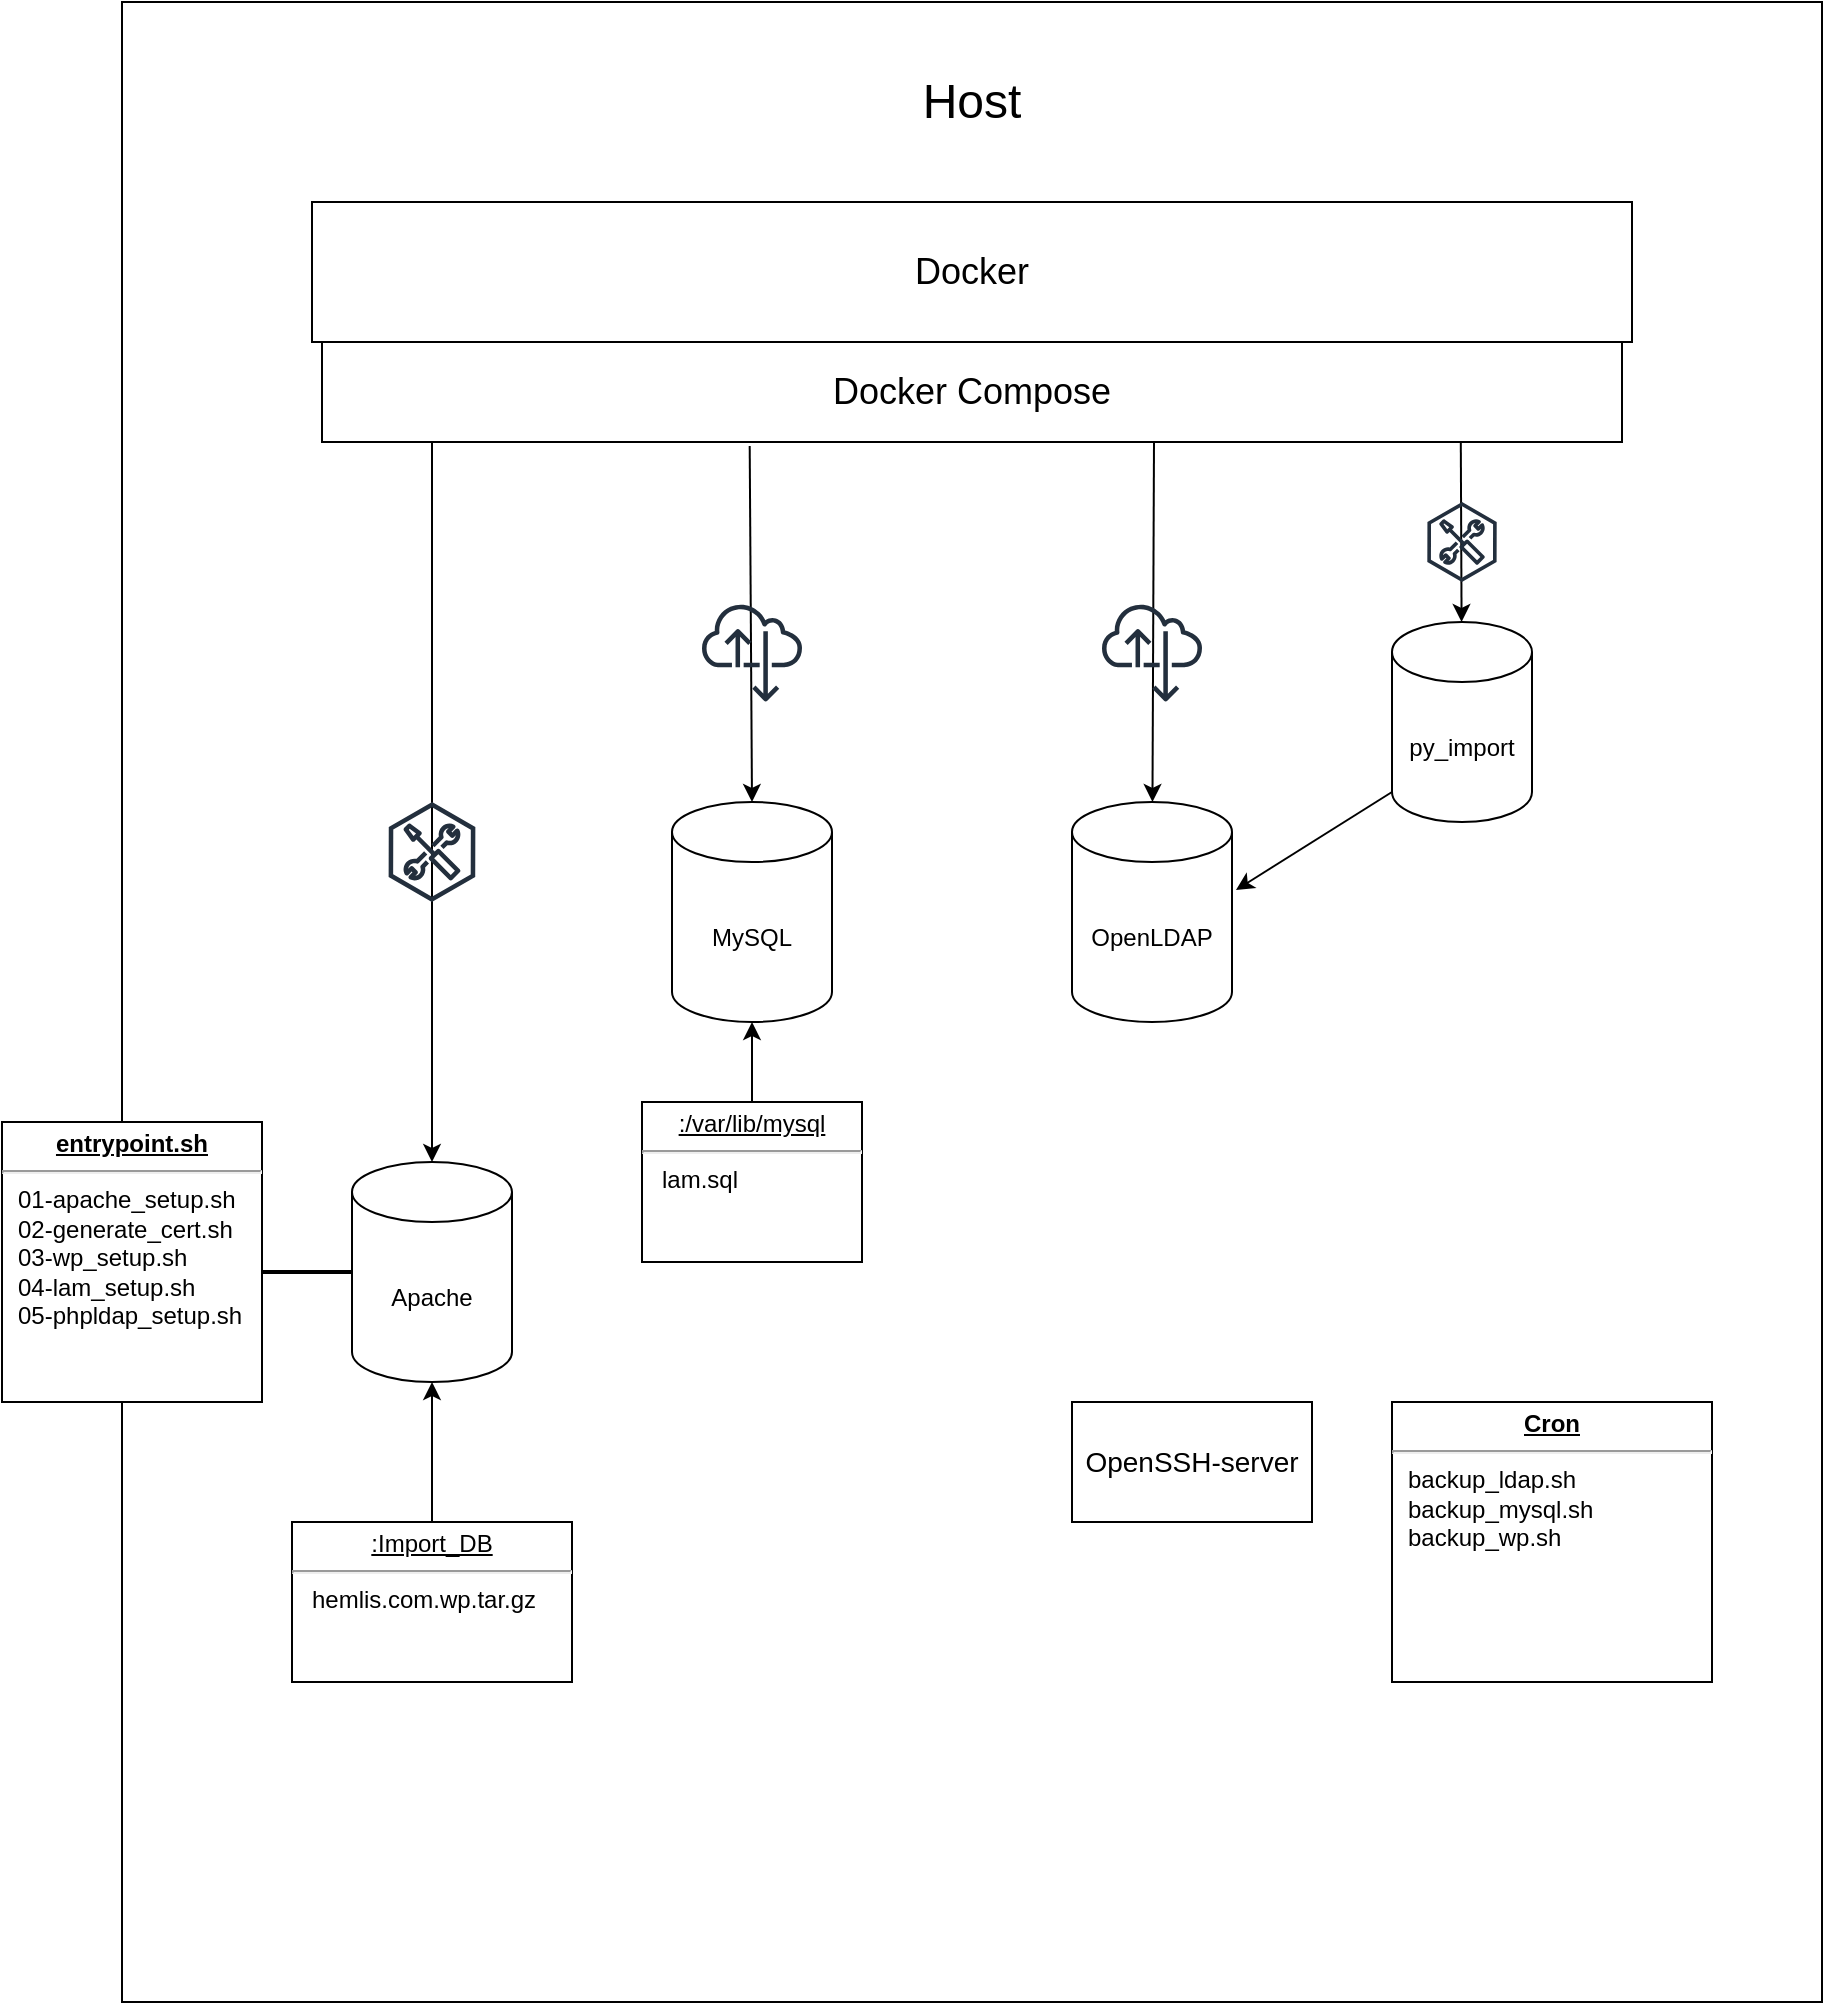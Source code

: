 <mxfile>
    <diagram name="Page-1" id="kltshTWYPU8yn0RGFFcA">
        <mxGraphModel dx="1592" dy="647" grid="1" gridSize="10" guides="1" tooltips="1" connect="1" arrows="1" fold="1" page="1" pageScale="1" pageWidth="850" pageHeight="1100" math="0" shadow="0">
            <root>
                <mxCell id="0"/>
                <mxCell id="1" parent="0"/>
                <mxCell id="qMMTENgqve7BETuRsPp--1" value="" style="rounded=0;whiteSpace=wrap;html=1;" parent="1" vertex="1">
                    <mxGeometry width="850" height="1000" as="geometry"/>
                </mxCell>
                <mxCell id="D2HxOhX7Hvjd5KDJfN-q-5" value="&lt;div&gt;&lt;font style=&quot;font-size: 18px;&quot;&gt;Docker&lt;/font&gt;&lt;/div&gt;" style="rounded=0;whiteSpace=wrap;html=1;" parent="1" vertex="1">
                    <mxGeometry x="95" y="100" width="660" height="70" as="geometry"/>
                </mxCell>
                <mxCell id="D2HxOhX7Hvjd5KDJfN-q-10" value="py_import" style="shape=cylinder3;whiteSpace=wrap;html=1;boundedLbl=1;backgroundOutline=1;size=15;" parent="1" vertex="1">
                    <mxGeometry x="635" y="310" width="70" height="100" as="geometry"/>
                </mxCell>
                <mxCell id="D2HxOhX7Hvjd5KDJfN-q-11" value="OpenLDAP" style="shape=cylinder3;whiteSpace=wrap;html=1;boundedLbl=1;backgroundOutline=1;size=15;" parent="1" vertex="1">
                    <mxGeometry x="475" y="400" width="80" height="110" as="geometry"/>
                </mxCell>
                <mxCell id="D2HxOhX7Hvjd5KDJfN-q-13" value="MySQL" style="shape=cylinder3;whiteSpace=wrap;html=1;boundedLbl=1;backgroundOutline=1;size=15;" parent="1" vertex="1">
                    <mxGeometry x="275" y="400" width="80" height="110" as="geometry"/>
                </mxCell>
                <mxCell id="D2HxOhX7Hvjd5KDJfN-q-16" value="" style="endArrow=classic;html=1;rounded=0;movable=1;resizable=1;rotatable=1;deletable=1;editable=1;locked=0;connectable=1;exitX=0.64;exitY=1;exitDx=0;exitDy=0;exitPerimeter=0;" parent="1" source="qMMTENgqve7BETuRsPp--2" target="D2HxOhX7Hvjd5KDJfN-q-11" edge="1">
                    <mxGeometry width="50" height="50" relative="1" as="geometry">
                        <mxPoint x="515" y="240" as="sourcePoint"/>
                        <mxPoint x="445" y="480" as="targetPoint"/>
                    </mxGeometry>
                </mxCell>
                <mxCell id="D2HxOhX7Hvjd5KDJfN-q-17" value="" style="endArrow=classic;html=1;rounded=0;entryX=0.5;entryY=0;entryDx=0;entryDy=0;entryPerimeter=0;movable=1;resizable=1;rotatable=1;deletable=1;editable=1;locked=0;connectable=1;exitX=0.329;exitY=1.04;exitDx=0;exitDy=0;exitPerimeter=0;" parent="1" source="qMMTENgqve7BETuRsPp--2" target="D2HxOhX7Hvjd5KDJfN-q-13" edge="1">
                    <mxGeometry width="50" height="50" relative="1" as="geometry">
                        <mxPoint x="315" y="240" as="sourcePoint"/>
                        <mxPoint x="445" y="480" as="targetPoint"/>
                    </mxGeometry>
                </mxCell>
                <mxCell id="D2HxOhX7Hvjd5KDJfN-q-18" value="" style="endArrow=classic;html=1;rounded=0;exitX=0.87;exitY=1.043;exitDx=0;exitDy=0;exitPerimeter=0;movable=1;resizable=1;rotatable=1;deletable=1;editable=1;locked=0;connectable=1;" parent="1" source="D2HxOhX7Hvjd5KDJfN-q-5" target="D2HxOhX7Hvjd5KDJfN-q-10" edge="1">
                    <mxGeometry width="50" height="50" relative="1" as="geometry">
                        <mxPoint x="395" y="530" as="sourcePoint"/>
                        <mxPoint x="445" y="480" as="targetPoint"/>
                    </mxGeometry>
                </mxCell>
                <mxCell id="D2HxOhX7Hvjd5KDJfN-q-19" value="" style="endArrow=classic;html=1;rounded=0;entryX=0.5;entryY=0;entryDx=0;entryDy=0;entryPerimeter=0;movable=1;resizable=1;rotatable=1;deletable=1;editable=1;locked=0;connectable=1;" parent="1" target="D2HxOhX7Hvjd5KDJfN-q-12" edge="1">
                    <mxGeometry width="50" height="50" relative="1" as="geometry">
                        <mxPoint x="155" y="220" as="sourcePoint"/>
                        <mxPoint x="445" y="480" as="targetPoint"/>
                    </mxGeometry>
                </mxCell>
                <mxCell id="D2HxOhX7Hvjd5KDJfN-q-20" value="" style="endArrow=classic;html=1;rounded=0;exitX=0;exitY=1;exitDx=0;exitDy=-15;exitPerimeter=0;entryX=1.025;entryY=0.4;entryDx=0;entryDy=0;entryPerimeter=0;" parent="1" source="D2HxOhX7Hvjd5KDJfN-q-10" target="D2HxOhX7Hvjd5KDJfN-q-11" edge="1">
                    <mxGeometry width="50" height="50" relative="1" as="geometry">
                        <mxPoint x="395" y="530" as="sourcePoint"/>
                        <mxPoint x="445" y="480" as="targetPoint"/>
                    </mxGeometry>
                </mxCell>
                <mxCell id="D2HxOhX7Hvjd5KDJfN-q-23" value="" style="sketch=0;outlineConnect=0;fontColor=#232F3E;gradientColor=none;fillColor=#232F3D;strokeColor=none;dashed=0;verticalLabelPosition=bottom;verticalAlign=top;align=center;html=1;fontSize=12;fontStyle=0;aspect=fixed;pointerEvents=1;shape=mxgraph.aws4.internet_alt22;" parent="1" vertex="1">
                    <mxGeometry x="290" y="300" width="50" height="50" as="geometry"/>
                </mxCell>
                <mxCell id="D2HxOhX7Hvjd5KDJfN-q-25" value="" style="sketch=0;outlineConnect=0;fontColor=#232F3E;gradientColor=none;fillColor=#232F3D;strokeColor=none;dashed=0;verticalLabelPosition=bottom;verticalAlign=top;align=center;html=1;fontSize=12;fontStyle=0;aspect=fixed;pointerEvents=1;shape=mxgraph.aws4.external_toolkit;" parent="1" vertex="1">
                    <mxGeometry x="133.2" y="400" width="43.59" height="50" as="geometry"/>
                </mxCell>
                <mxCell id="D2HxOhX7Hvjd5KDJfN-q-26" value="" style="sketch=0;outlineConnect=0;fontColor=#232F3E;gradientColor=none;fillColor=#232F3D;strokeColor=none;dashed=0;verticalLabelPosition=bottom;verticalAlign=top;align=center;html=1;fontSize=12;fontStyle=0;aspect=fixed;pointerEvents=1;shape=mxgraph.aws4.internet_alt22;" parent="1" vertex="1">
                    <mxGeometry x="490" y="300" width="50" height="50" as="geometry"/>
                </mxCell>
                <mxCell id="D2HxOhX7Hvjd5KDJfN-q-27" value="" style="sketch=0;outlineConnect=0;fontColor=#232F3E;gradientColor=none;fillColor=#232F3D;strokeColor=none;dashed=0;verticalLabelPosition=bottom;verticalAlign=top;align=center;html=1;fontSize=12;fontStyle=0;aspect=fixed;pointerEvents=1;shape=mxgraph.aws4.external_toolkit;" parent="1" vertex="1">
                    <mxGeometry x="652.57" y="250" width="34.87" height="40" as="geometry"/>
                </mxCell>
                <mxCell id="qMMTENgqve7BETuRsPp--2" value="&lt;font style=&quot;font-size: 18px;&quot;&gt;Docker Compose&lt;br&gt;&lt;/font&gt;" style="rounded=0;whiteSpace=wrap;html=1;" parent="1" vertex="1">
                    <mxGeometry x="100" y="170" width="650" height="50" as="geometry"/>
                </mxCell>
                <mxCell id="qMMTENgqve7BETuRsPp--5" value="&lt;p style=&quot;margin:0px;margin-top:4px;text-align:center;text-decoration:underline;&quot;&gt;&lt;b&gt;Cron&lt;/b&gt;&lt;br&gt;&lt;/p&gt;&lt;hr&gt;&lt;p style=&quot;margin:0px;margin-left:8px;&quot;&gt;backup_ldap.sh&lt;/p&gt;&lt;p style=&quot;margin:0px;margin-left:8px;&quot;&gt;backup_mysql.sh&lt;br&gt;&lt;/p&gt;&lt;p style=&quot;margin:0px;margin-left:8px;&quot;&gt;backup_wp.sh&lt;/p&gt;" style="verticalAlign=top;align=left;overflow=fill;fontSize=12;fontFamily=Helvetica;html=1;whiteSpace=wrap;" parent="1" vertex="1">
                    <mxGeometry x="635" y="700" width="160" height="140" as="geometry"/>
                </mxCell>
                <mxCell id="qMMTENgqve7BETuRsPp--7" value="&lt;div style=&quot;font-size: 13px;&quot;&gt;&lt;font style=&quot;font-size: 14px;&quot;&gt;OpenSSH-server&lt;/font&gt;&lt;/div&gt;" style="rounded=0;whiteSpace=wrap;html=1;" parent="1" vertex="1">
                    <mxGeometry x="475" y="700" width="120" height="60" as="geometry"/>
                </mxCell>
                <mxCell id="qMMTENgqve7BETuRsPp--8" value="&lt;font style=&quot;font-size: 24px;&quot;&gt;Host&lt;/font&gt;" style="rounded=0;whiteSpace=wrap;html=1;fillColor=default;strokeColor=none;" parent="1" vertex="1">
                    <mxGeometry x="365" y="20" width="120" height="60" as="geometry"/>
                </mxCell>
                <mxCell id="Et8f4uAZvkp_d4TLXR1U-1" value="&lt;p style=&quot;margin:0px;margin-top:4px;text-align:center;text-decoration:underline;&quot;&gt;&lt;b&gt;entrypoint.sh&lt;/b&gt;&lt;br&gt;&lt;/p&gt;&lt;hr&gt;&lt;p style=&quot;margin:0px;margin-left:8px;&quot;&gt;01-apache_setup.sh&lt;/p&gt;&lt;p style=&quot;margin:0px;margin-left:8px;&quot;&gt;02-generate_cert.sh&lt;/p&gt;&lt;p style=&quot;margin:0px;margin-left:8px;&quot;&gt;03-wp_setup.sh&lt;/p&gt;&lt;p style=&quot;margin:0px;margin-left:8px;&quot;&gt;04-lam_setup.sh&lt;/p&gt;&lt;p style=&quot;margin:0px;margin-left:8px;&quot;&gt;05-phpldap_setup.sh&lt;br&gt;&lt;/p&gt;" style="verticalAlign=top;align=left;overflow=fill;fontSize=12;fontFamily=Helvetica;html=1;whiteSpace=wrap;" parent="1" vertex="1">
                    <mxGeometry x="-60" y="560" width="130" height="140" as="geometry"/>
                </mxCell>
                <mxCell id="Et8f4uAZvkp_d4TLXR1U-4" value="&lt;p style=&quot;margin:0px;margin-top:4px;text-align:center;text-decoration:underline;&quot;&gt;&lt;span style=&quot;background-color: initial;&quot;&gt;:/var/lib/mysql&lt;/span&gt;&lt;br&gt;&lt;/p&gt;&lt;hr&gt;&lt;div&gt;&amp;nbsp;&amp;nbsp; lam.sql&lt;/div&gt;" style="verticalAlign=top;align=left;overflow=fill;fontSize=12;fontFamily=Helvetica;html=1;whiteSpace=wrap;" parent="1" vertex="1">
                    <mxGeometry x="260" y="550" width="110" height="80" as="geometry"/>
                </mxCell>
                <mxCell id="Et8f4uAZvkp_d4TLXR1U-5" value="" style="line;strokeWidth=2;html=1;" parent="1" vertex="1">
                    <mxGeometry x="70" y="630" width="50" height="10" as="geometry"/>
                </mxCell>
                <mxCell id="D2HxOhX7Hvjd5KDJfN-q-12" value="Apache" style="shape=cylinder3;whiteSpace=wrap;html=1;boundedLbl=1;backgroundOutline=1;size=15;" parent="1" vertex="1">
                    <mxGeometry x="115" y="580" width="80" height="110" as="geometry"/>
                </mxCell>
                <mxCell id="4" value="&lt;p style=&quot;margin:0px;margin-top:4px;text-align:center;text-decoration:underline;&quot;&gt;&lt;span style=&quot;background-color: initial;&quot;&gt;:Import_DB&lt;/span&gt;&lt;br&gt;&lt;/p&gt;&lt;hr&gt;&lt;div&gt;&amp;nbsp; &amp;nbsp;hemlis.com.wp.tar.gz&lt;/div&gt;" style="verticalAlign=top;align=left;overflow=fill;fontSize=12;fontFamily=Helvetica;html=1;whiteSpace=wrap;" parent="1" vertex="1">
                    <mxGeometry x="85" y="760" width="140" height="80" as="geometry"/>
                </mxCell>
                <mxCell id="5" value="" style="endArrow=classic;html=1;exitX=0.5;exitY=0;exitDx=0;exitDy=0;entryX=0.5;entryY=1;entryDx=0;entryDy=0;entryPerimeter=0;" edge="1" parent="1" source="4" target="D2HxOhX7Hvjd5KDJfN-q-12">
                    <mxGeometry width="50" height="50" relative="1" as="geometry">
                        <mxPoint x="340" y="700" as="sourcePoint"/>
                        <mxPoint x="390" y="650" as="targetPoint"/>
                    </mxGeometry>
                </mxCell>
                <mxCell id="6" value="" style="endArrow=classic;html=1;exitX=0.5;exitY=0;exitDx=0;exitDy=0;entryX=0.5;entryY=1;entryDx=0;entryDy=0;entryPerimeter=0;" edge="1" parent="1" source="Et8f4uAZvkp_d4TLXR1U-4" target="D2HxOhX7Hvjd5KDJfN-q-13">
                    <mxGeometry width="50" height="50" relative="1" as="geometry">
                        <mxPoint x="290" y="590" as="sourcePoint"/>
                        <mxPoint x="340" y="540" as="targetPoint"/>
                    </mxGeometry>
                </mxCell>
            </root>
        </mxGraphModel>
    </diagram>
</mxfile>
